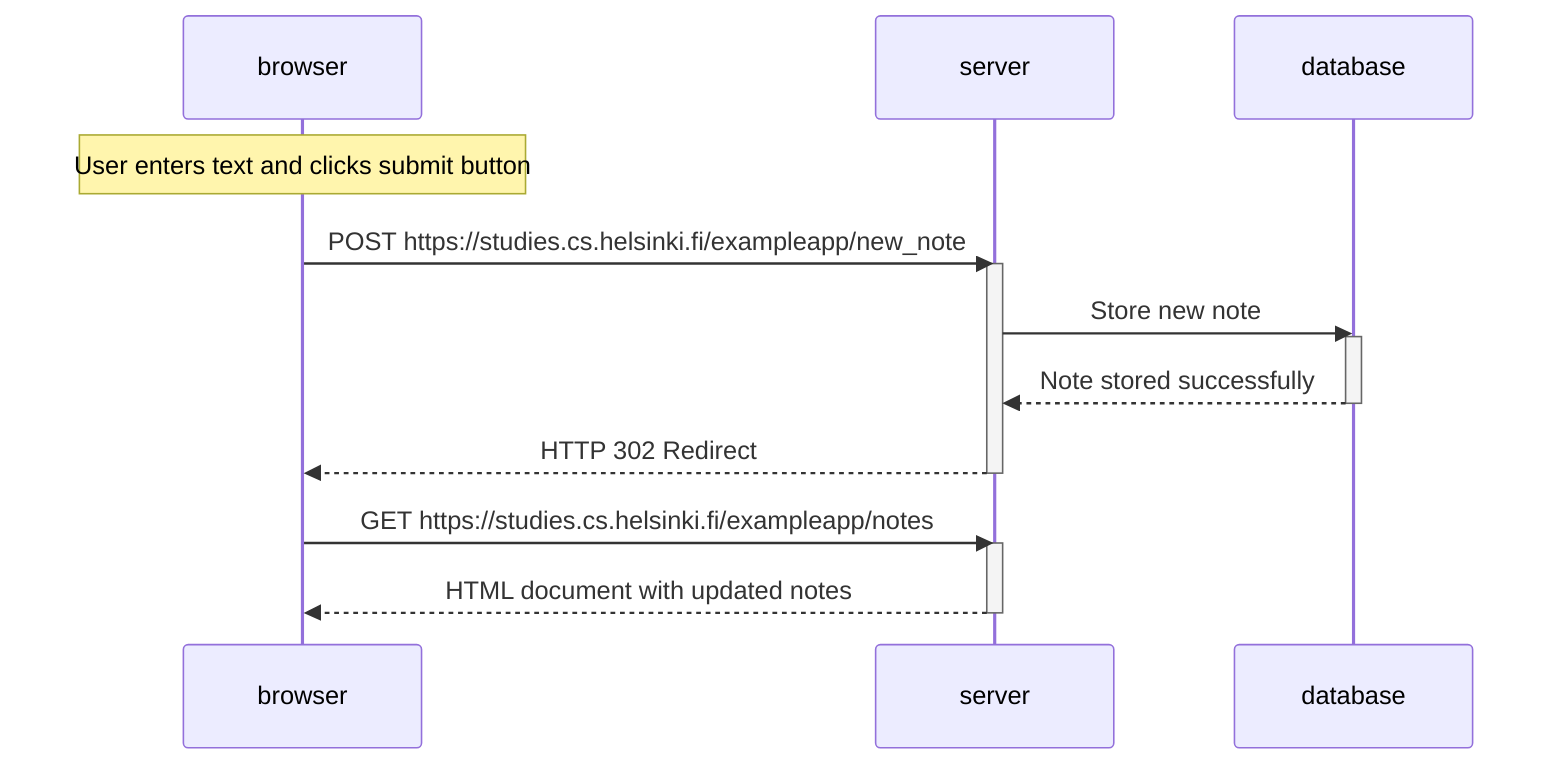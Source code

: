 sequenceDiagram
    participant browser
    participant server
    participant database

    Note over browser: User enters text and clicks submit button

    browser->>server: POST https://studies.cs.helsinki.fi/exampleapp/new_note
    activate server
    server->>database: Store new note
    activate database
    database-->>server: Note stored successfully
    deactivate database
    server-->>browser: HTTP 302 Redirect
    deactivate server

    browser->>server: GET https://studies.cs.helsinki.fi/exampleapp/notes
    activate server
    server-->>browser: HTML document with updated notes
    deactivate server